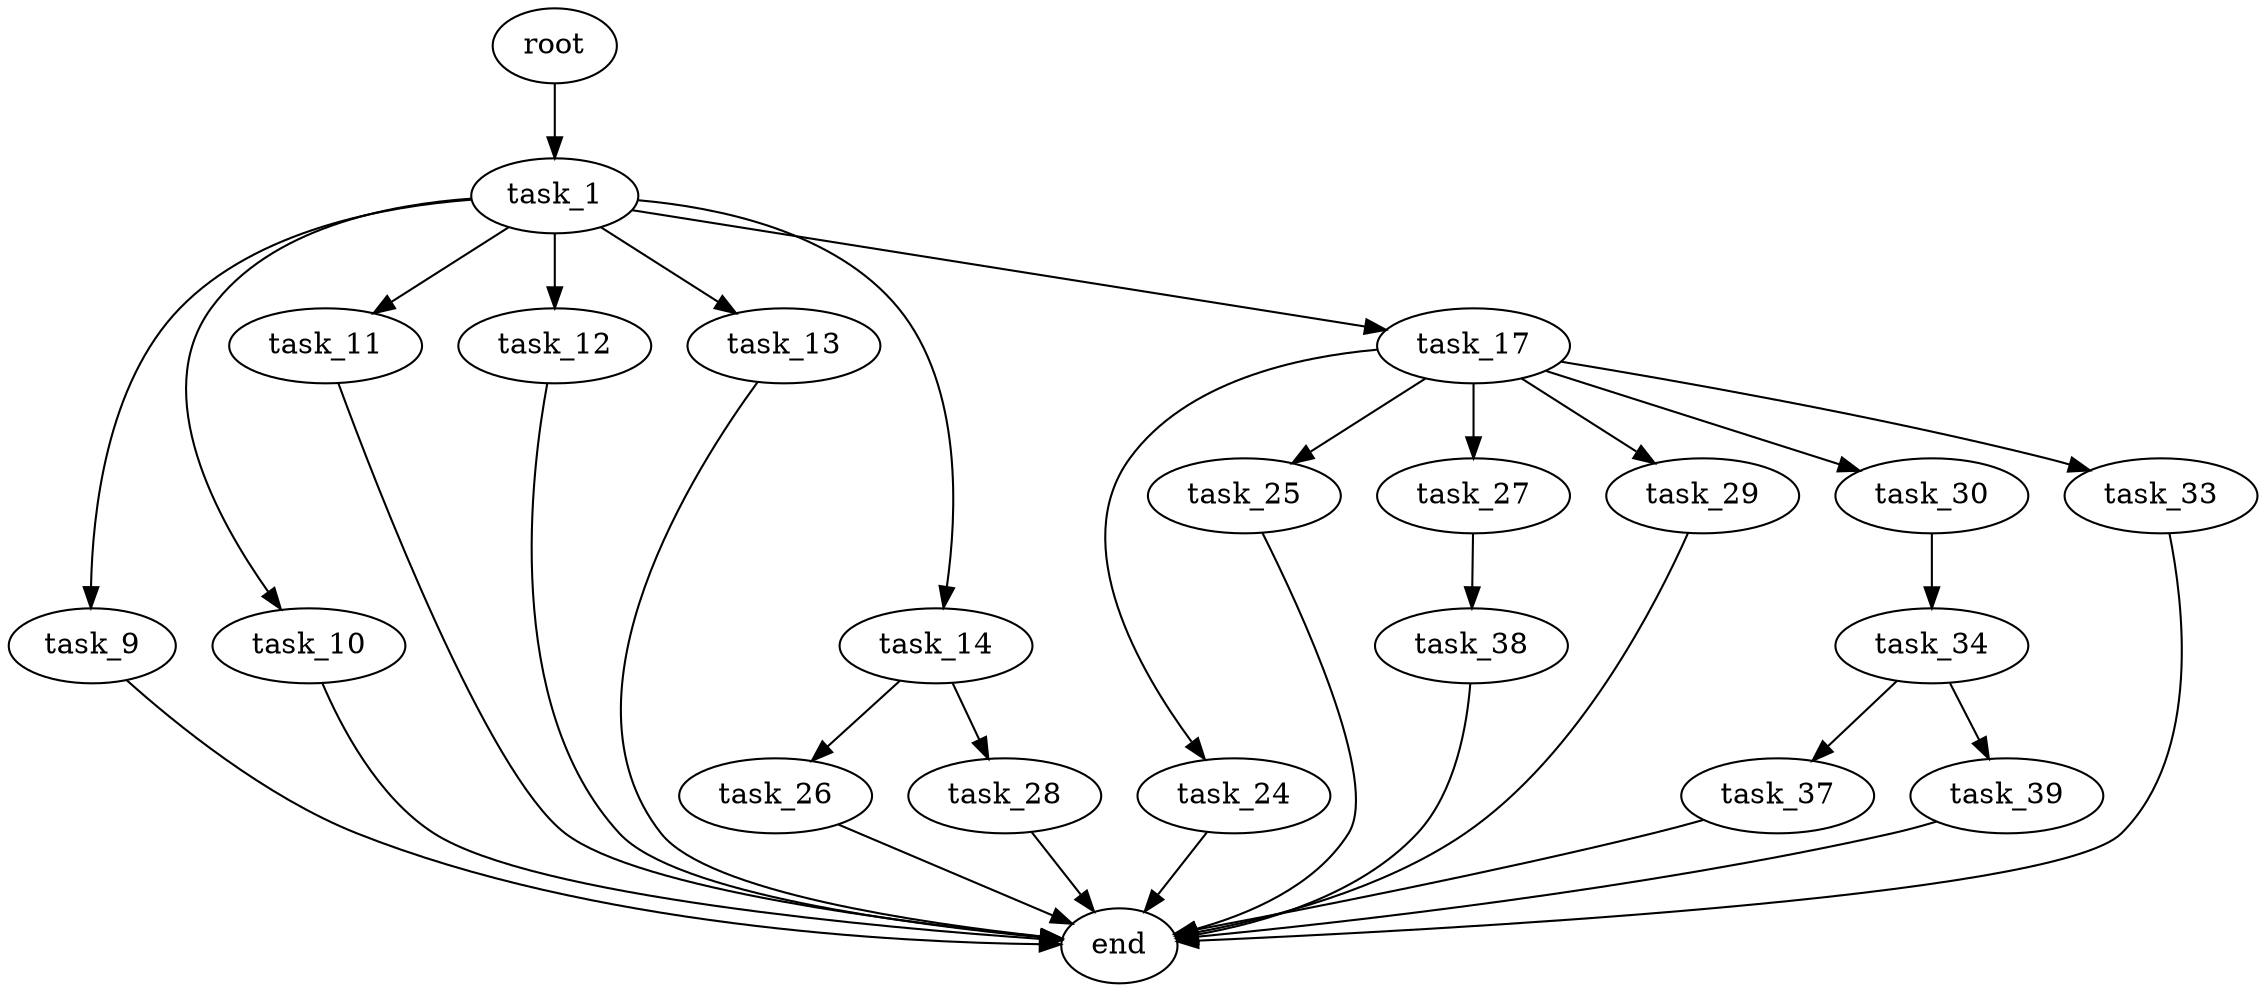 digraph G {
  root [size="0.000000"];
  task_1 [size="10928994262.000000"];
  task_9 [size="20835209726.000000"];
  task_10 [size="6372388874.000000"];
  task_11 [size="1651351199.000000"];
  task_12 [size="782757789696.000000"];
  task_13 [size="36092327490.000000"];
  task_14 [size="2222513920.000000"];
  task_17 [size="74150181853.000000"];
  end [size="0.000000"];
  task_26 [size="891742289535.000000"];
  task_28 [size="13087476205.000000"];
  task_24 [size="15021272858.000000"];
  task_25 [size="21025137568.000000"];
  task_27 [size="223873944316.000000"];
  task_29 [size="231928233984.000000"];
  task_30 [size="68719476736.000000"];
  task_33 [size="8589934592.000000"];
  task_38 [size="231928233984.000000"];
  task_34 [size="87720455616.000000"];
  task_37 [size="368293445632.000000"];
  task_39 [size="904849988.000000"];

  root -> task_1 [size="1.000000"];
  task_1 -> task_9 [size="838860800.000000"];
  task_1 -> task_10 [size="838860800.000000"];
  task_1 -> task_11 [size="838860800.000000"];
  task_1 -> task_12 [size="838860800.000000"];
  task_1 -> task_13 [size="838860800.000000"];
  task_1 -> task_14 [size="838860800.000000"];
  task_1 -> task_17 [size="838860800.000000"];
  task_9 -> end [size="1.000000"];
  task_10 -> end [size="1.000000"];
  task_11 -> end [size="1.000000"];
  task_12 -> end [size="1.000000"];
  task_13 -> end [size="1.000000"];
  task_14 -> task_26 [size="134217728.000000"];
  task_14 -> task_28 [size="134217728.000000"];
  task_17 -> task_24 [size="301989888.000000"];
  task_17 -> task_25 [size="301989888.000000"];
  task_17 -> task_27 [size="301989888.000000"];
  task_17 -> task_29 [size="301989888.000000"];
  task_17 -> task_30 [size="301989888.000000"];
  task_17 -> task_33 [size="301989888.000000"];
  task_26 -> end [size="1.000000"];
  task_28 -> end [size="1.000000"];
  task_24 -> end [size="1.000000"];
  task_25 -> end [size="1.000000"];
  task_27 -> task_38 [size="411041792.000000"];
  task_29 -> end [size="1.000000"];
  task_30 -> task_34 [size="134217728.000000"];
  task_33 -> end [size="1.000000"];
  task_38 -> end [size="1.000000"];
  task_34 -> task_37 [size="134217728.000000"];
  task_34 -> task_39 [size="134217728.000000"];
  task_37 -> end [size="1.000000"];
  task_39 -> end [size="1.000000"];
}
